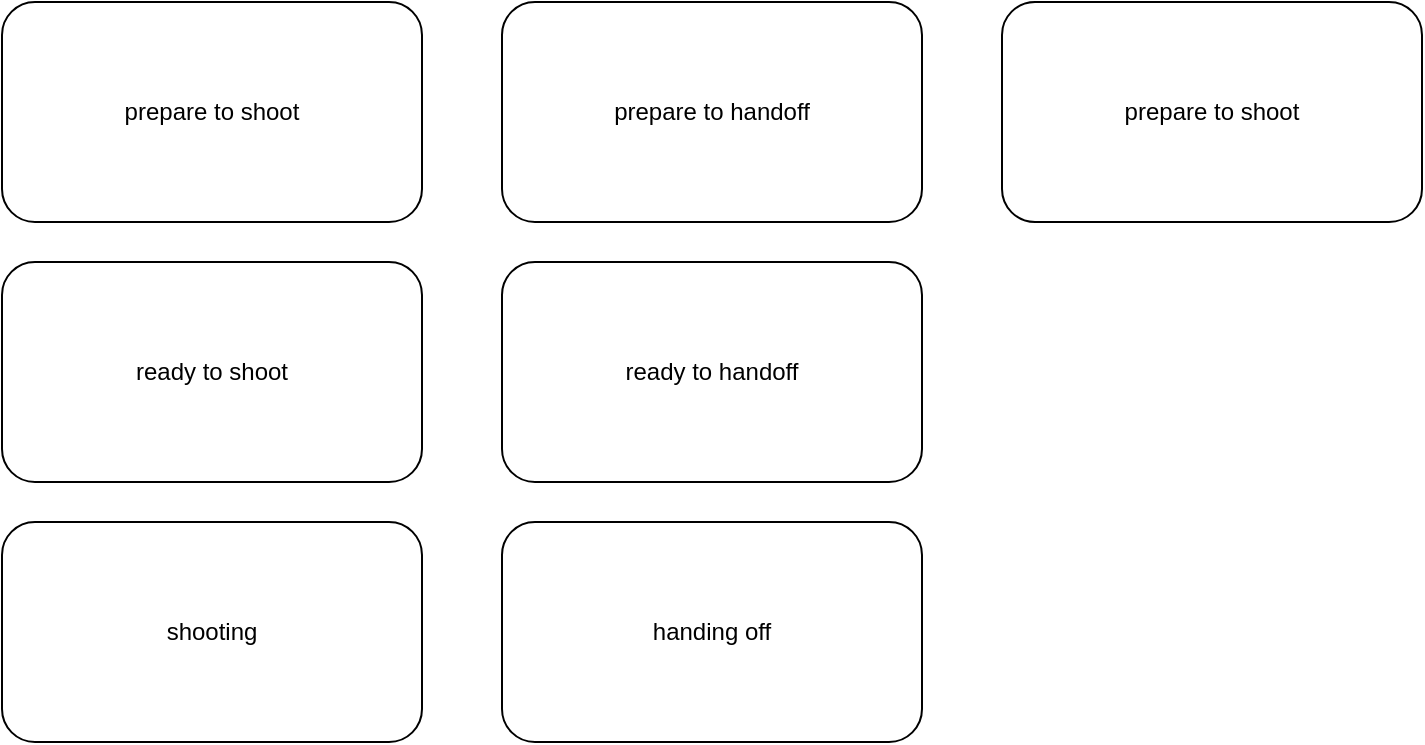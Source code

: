 <mxfile version="22.1.21" type="github">
  <diagram name="Page-1" id="G63Jx9XFbe4Q4K82k8r4">
    <mxGraphModel dx="837" dy="819" grid="1" gridSize="10" guides="1" tooltips="1" connect="1" arrows="1" fold="1" page="1" pageScale="1" pageWidth="850" pageHeight="1100" math="0" shadow="0">
      <root>
        <mxCell id="0" />
        <mxCell id="1" parent="0" />
        <mxCell id="zvF68lXvf7BZl_Omjtcy-1" value="prepare to shoot" style="rounded=1;whiteSpace=wrap;html=1;" vertex="1" parent="1">
          <mxGeometry x="50" y="100" width="210" height="110" as="geometry" />
        </mxCell>
        <mxCell id="zvF68lXvf7BZl_Omjtcy-2" value="ready to shoot" style="rounded=1;whiteSpace=wrap;html=1;" vertex="1" parent="1">
          <mxGeometry x="50" y="230" width="210" height="110" as="geometry" />
        </mxCell>
        <mxCell id="zvF68lXvf7BZl_Omjtcy-3" value="shooting" style="rounded=1;whiteSpace=wrap;html=1;" vertex="1" parent="1">
          <mxGeometry x="50" y="360" width="210" height="110" as="geometry" />
        </mxCell>
        <mxCell id="zvF68lXvf7BZl_Omjtcy-4" value="prepare to handoff" style="rounded=1;whiteSpace=wrap;html=1;" vertex="1" parent="1">
          <mxGeometry x="300" y="100" width="210" height="110" as="geometry" />
        </mxCell>
        <mxCell id="zvF68lXvf7BZl_Omjtcy-5" value="ready to handoff" style="rounded=1;whiteSpace=wrap;html=1;" vertex="1" parent="1">
          <mxGeometry x="300" y="230" width="210" height="110" as="geometry" />
        </mxCell>
        <mxCell id="zvF68lXvf7BZl_Omjtcy-6" value="handing off" style="rounded=1;whiteSpace=wrap;html=1;" vertex="1" parent="1">
          <mxGeometry x="300" y="360" width="210" height="110" as="geometry" />
        </mxCell>
        <mxCell id="zvF68lXvf7BZl_Omjtcy-7" value="prepare to shoot" style="rounded=1;whiteSpace=wrap;html=1;" vertex="1" parent="1">
          <mxGeometry x="550" y="100" width="210" height="110" as="geometry" />
        </mxCell>
      </root>
    </mxGraphModel>
  </diagram>
</mxfile>
